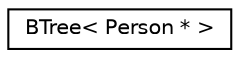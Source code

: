 digraph "Graphical Class Hierarchy"
{
 // LATEX_PDF_SIZE
  edge [fontname="Helvetica",fontsize="10",labelfontname="Helvetica",labelfontsize="10"];
  node [fontname="Helvetica",fontsize="10",shape=record];
  rankdir="LR";
  Node0 [label="BTree\< Person * \>",height=0.2,width=0.4,color="black", fillcolor="white", style="filled",URL="$classBTree.html",tooltip=" "];
}
